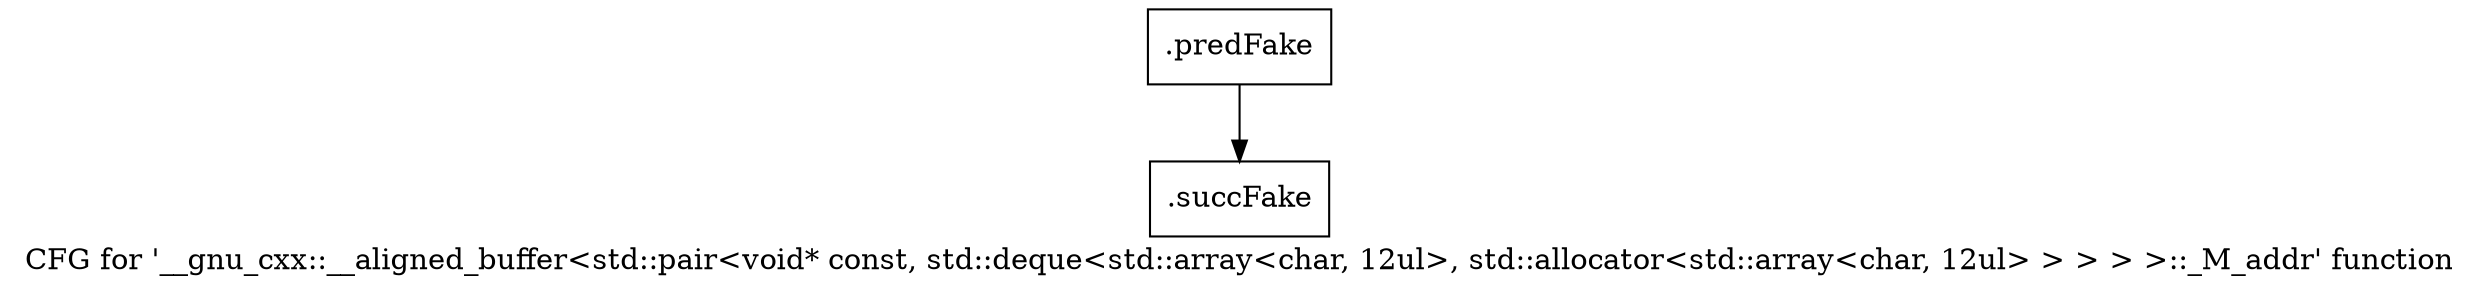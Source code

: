 digraph "CFG for '__gnu_cxx::__aligned_buffer\<std::pair\<void* const, std::deque\<std::array\<char, 12ul\>, std::allocator\<std::array\<char, 12ul\> \> \> \> \>::_M_addr' function" {
	label="CFG for '__gnu_cxx::__aligned_buffer\<std::pair\<void* const, std::deque\<std::array\<char, 12ul\>, std::allocator\<std::array\<char, 12ul\> \> \> \> \>::_M_addr' function";

	Node0x4682f30 [shape=record,filename="",linenumber="",label="{.predFake}"];
	Node0x4682f30 -> Node0x47d3af0[ callList="" memoryops="" filename="/media/miguel/NewVolume/Linux/Xilinx/Vitis_HLS/2020.2/tps/lnx64/gcc-6.2.0/lib/gcc/x86_64-pc-linux-gnu/6.2.0/../../../../include/c++/6.2.0/ext/aligned_buffer.h" execusionnum="1747"];
	Node0x47d3af0 [shape=record,filename="/media/miguel/NewVolume/Linux/Xilinx/Vitis_HLS/2020.2/tps/lnx64/gcc-6.2.0/lib/gcc/x86_64-pc-linux-gnu/6.2.0/../../../../include/c++/6.2.0/ext/aligned_buffer.h",linenumber="99",label="{.succFake}"];
}
